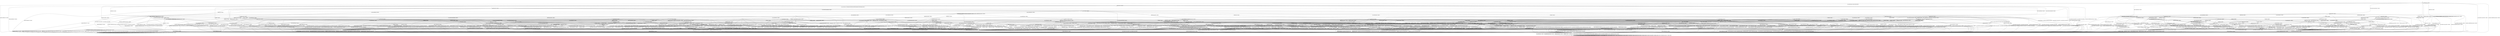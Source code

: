 digraph h16 {
s0 [label="s0"];
s1 [label="s1"];
s2 [label="s2"];
s6 [label="s6"];
s12 [label="s12"];
s21 [label="s21"];
s54 [label="s54"];
s86 [label="s86"];
s3 [label="s3"];
s4 [label="s4"];
s7 [label="s7"];
s8 [label="s8"];
s9 [label="s9"];
s22 [label="s22"];
s43 [label="s43"];
s48 [label="s48"];
s87 [label="s87"];
s89 [label="s89"];
s91 [label="s91"];
s93 [label="s93"];
s5 [label="s5"];
s10 [label="s10"];
s13 [label="s13"];
s25 [label="s25"];
s26 [label="s26"];
s36 [label="s36"];
s40 [label="s40"];
s44 [label="s44"];
s51 [label="s51"];
s59 [label="s59"];
s62 [label="s62"];
s68 [label="s68"];
s88 [label="s88"];
s92 [label="s92"];
s95 [label="s95"];
s97 [label="s97"];
s11 [label="s11"];
s14 [label="s14"];
s15 [label="s15"];
s23 [label="s23"];
s37 [label="s37"];
s45 [label="s45"];
s49 [label="s49"];
s52 [label="s52"];
s55 [label="s55"];
s60 [label="s60"];
s64 [label="s64"];
s67 [label="s67"];
s70 [label="s70"];
s75 [label="s75"];
s81 [label="s81"];
s90 [label="s90"];
s94 [label="s94"];
s96 [label="s96"];
s16 [label="s16"];
s17 [label="s17"];
s18 [label="s18"];
s19 [label="s19"];
s20 [label="s20"];
s24 [label="s24"];
s27 [label="s27"];
s28 [label="s28"];
s32 [label="s32"];
s46 [label="s46"];
s47 [label="s47"];
s53 [label="s53"];
s63 [label="s63"];
s66 [label="s66"];
s71 [label="s71"];
s74 [label="s74"];
s76 [label="s76"];
s77 [label="s77"];
s78 [label="s78"];
s79 [label="s79"];
s85 [label="s85"];
s98 [label="s98"];
s29 [label="s29"];
s30 [label="s30"];
s33 [label="s33"];
s34 [label="s34"];
s38 [label="s38"];
s39 [label="s39"];
s41 [label="s41"];
s50 [label="s50"];
s56 [label="s56"];
s61 [label="s61"];
s72 [label="s72"];
s82 [label="s82"];
s83 [label="s83"];
s31 [label="s31"];
s35 [label="s35"];
s57 [label="s57"];
s58 [label="s58"];
s65 [label="s65"];
s69 [label="s69"];
s80 [label="s80"];
s42 [label="s42"];
s73 [label="s73"];
s84 [label="s84"];
s0 -> s1 [label="RSA_CLIENT_HELLO / HELLO_VERIFY_REQUEST"];
s0 -> s2 [label="RSA_CLIENT_KEY_EXCHANGE / TIMEOUT"];
s0 -> s12 [label="CHANGE_CIPHER_SPEC / TIMEOUT"];
s0 -> s21 [label="FINISHED / TIMEOUT"];
s0 -> s0 [label="APPLICATION / TIMEOUT"];
s0 -> s86 [label="CERTIFICATE / TIMEOUT"];
s0 -> s54 [label="EMPTY_CERTIFICATE / TIMEOUT"];
s0 -> s21 [label="CERTIFICATE_VERIFY / TIMEOUT"];
s0 -> s6 [label="Alert(WARNING,CLOSE_NOTIFY) / TIMEOUT"];
s0 -> s6 [label="Alert(FATAL,UNEXPECTED_MESSAGE) / TIMEOUT"];
s1 -> s3 [label="RSA_CLIENT_HELLO / SERVER_HELLO,CERTIFICATE,CERTIFICATE_REQUEST,SERVER_HELLO_DONE"];
s1 -> s4 [label="RSA_CLIENT_KEY_EXCHANGE / TIMEOUT"];
s1 -> s12 [label="CHANGE_CIPHER_SPEC / TIMEOUT"];
s1 -> s9 [label="FINISHED / TIMEOUT"];
s1 -> s1 [label="APPLICATION / TIMEOUT"];
s1 -> s43 [label="CERTIFICATE / TIMEOUT"];
s1 -> s22 [label="EMPTY_CERTIFICATE / TIMEOUT"];
s1 -> s9 [label="CERTIFICATE_VERIFY / TIMEOUT"];
s1 -> s6 [label="Alert(WARNING,CLOSE_NOTIFY) / Alert(WARNING,CLOSE_NOTIFY)"];
s1 -> s6 [label="Alert(FATAL,UNEXPECTED_MESSAGE) / TIMEOUT"];
s2 -> s91 [label="RSA_CLIENT_HELLO / TIMEOUT"];
s2 -> s21 [label="RSA_CLIENT_KEY_EXCHANGE / TIMEOUT"];
s2 -> s7 [label="CHANGE_CIPHER_SPEC / TIMEOUT"];
s2 -> s48 [label="FINISHED / TIMEOUT"];
s2 -> s2 [label="APPLICATION / TIMEOUT"];
s2 -> s54 [label="CERTIFICATE / TIMEOUT"];
s2 -> s54 [label="EMPTY_CERTIFICATE / TIMEOUT"];
s2 -> s87 [label="CERTIFICATE_VERIFY / TIMEOUT"];
s2 -> s6 [label="Alert(WARNING,CLOSE_NOTIFY) / TIMEOUT"];
s2 -> s6 [label="Alert(FATAL,UNEXPECTED_MESSAGE) / TIMEOUT"];
s6 -> s8 [label="RSA_CLIENT_HELLO / TIMEOUT"];
s6 -> s8 [label="RSA_CLIENT_KEY_EXCHANGE / TIMEOUT"];
s6 -> s8 [label="CHANGE_CIPHER_SPEC / TIMEOUT"];
s6 -> s8 [label="FINISHED / TIMEOUT"];
s6 -> s8 [label="APPLICATION / TIMEOUT"];
s6 -> s8 [label="CERTIFICATE / TIMEOUT"];
s6 -> s8 [label="EMPTY_CERTIFICATE / TIMEOUT"];
s6 -> s8 [label="CERTIFICATE_VERIFY / TIMEOUT"];
s6 -> s8 [label="Alert(WARNING,CLOSE_NOTIFY) / TIMEOUT"];
s6 -> s8 [label="Alert(FATAL,UNEXPECTED_MESSAGE) / TIMEOUT"];
s12 -> s12 [label="RSA_CLIENT_HELLO / TIMEOUT"];
s12 -> s12 [label="RSA_CLIENT_KEY_EXCHANGE / TIMEOUT"];
s12 -> s12 [label="CHANGE_CIPHER_SPEC / TIMEOUT"];
s12 -> s12 [label="FINISHED / TIMEOUT"];
s12 -> s12 [label="APPLICATION / TIMEOUT"];
s12 -> s12 [label="CERTIFICATE / TIMEOUT"];
s12 -> s12 [label="EMPTY_CERTIFICATE / TIMEOUT"];
s12 -> s12 [label="CERTIFICATE_VERIFY / TIMEOUT"];
s12 -> s12 [label="Alert(WARNING,CLOSE_NOTIFY) / TIMEOUT"];
s12 -> s12 [label="Alert(FATAL,UNEXPECTED_MESSAGE) / TIMEOUT"];
s21 -> s21 [label="RSA_CLIENT_HELLO / TIMEOUT"];
s21 -> s21 [label="RSA_CLIENT_KEY_EXCHANGE / TIMEOUT"];
s21 -> s12 [label="CHANGE_CIPHER_SPEC / TIMEOUT"];
s21 -> s21 [label="FINISHED / TIMEOUT"];
s21 -> s21 [label="APPLICATION / TIMEOUT"];
s21 -> s21 [label="CERTIFICATE / TIMEOUT"];
s21 -> s21 [label="EMPTY_CERTIFICATE / TIMEOUT"];
s21 -> s21 [label="CERTIFICATE_VERIFY / TIMEOUT"];
s21 -> s6 [label="Alert(WARNING,CLOSE_NOTIFY) / TIMEOUT"];
s21 -> s6 [label="Alert(FATAL,UNEXPECTED_MESSAGE) / TIMEOUT"];
s54 -> s93 [label="RSA_CLIENT_HELLO / TIMEOUT"];
s54 -> s54 [label="RSA_CLIENT_KEY_EXCHANGE / TIMEOUT"];
s54 -> s7 [label="CHANGE_CIPHER_SPEC / TIMEOUT"];
s54 -> s59 [label="FINISHED / TIMEOUT"];
s54 -> s54 [label="APPLICATION / TIMEOUT"];
s54 -> s21 [label="CERTIFICATE / TIMEOUT"];
s54 -> s21 [label="EMPTY_CERTIFICATE / TIMEOUT"];
s54 -> s89 [label="CERTIFICATE_VERIFY / TIMEOUT"];
s54 -> s6 [label="Alert(WARNING,CLOSE_NOTIFY) / TIMEOUT"];
s54 -> s6 [label="Alert(FATAL,UNEXPECTED_MESSAGE) / TIMEOUT"];
s86 -> s86 [label="RSA_CLIENT_HELLO / TIMEOUT"];
s86 -> s86 [label="RSA_CLIENT_KEY_EXCHANGE / TIMEOUT"];
s86 -> s12 [label="CHANGE_CIPHER_SPEC / TIMEOUT"];
s86 -> s86 [label="FINISHED / TIMEOUT"];
s86 -> s86 [label="APPLICATION / TIMEOUT"];
s86 -> s21 [label="CERTIFICATE / TIMEOUT"];
s86 -> s21 [label="EMPTY_CERTIFICATE / TIMEOUT"];
s86 -> s89 [label="CERTIFICATE_VERIFY / TIMEOUT"];
s86 -> s6 [label="Alert(WARNING,CLOSE_NOTIFY) / TIMEOUT"];
s86 -> s6 [label="Alert(FATAL,UNEXPECTED_MESSAGE) / TIMEOUT"];
s3 -> s6 [label="RSA_CLIENT_HELLO / Alert(FATAL,UNEXPECTED_MESSAGE)"];
s3 -> s13 [label="RSA_CLIENT_KEY_EXCHANGE / TIMEOUT"];
s3 -> s12 [label="CHANGE_CIPHER_SPEC / TIMEOUT"];
s3 -> s9 [label="FINISHED / TIMEOUT"];
s3 -> s3 [label="APPLICATION / TIMEOUT"];
s3 -> s43 [label="CERTIFICATE / TIMEOUT"];
s3 -> s10 [label="EMPTY_CERTIFICATE / TIMEOUT"];
s3 -> s9 [label="CERTIFICATE_VERIFY / TIMEOUT"];
s3 -> s6 [label="Alert(WARNING,CLOSE_NOTIFY) / Alert(WARNING,CLOSE_NOTIFY)"];
s3 -> s6 [label="Alert(FATAL,UNEXPECTED_MESSAGE) / TIMEOUT"];
s4 -> s25 [label="RSA_CLIENT_HELLO / TIMEOUT"];
s4 -> s9 [label="RSA_CLIENT_KEY_EXCHANGE / TIMEOUT"];
s4 -> s5 [label="CHANGE_CIPHER_SPEC / TIMEOUT"];
s4 -> s26 [label="FINISHED / TIMEOUT"];
s4 -> s4 [label="APPLICATION / TIMEOUT"];
s4 -> s44 [label="CERTIFICATE / TIMEOUT"];
s4 -> s44 [label="EMPTY_CERTIFICATE / TIMEOUT"];
s4 -> s36 [label="CERTIFICATE_VERIFY / TIMEOUT"];
s4 -> s6 [label="Alert(WARNING,CLOSE_NOTIFY) / Alert(WARNING,CLOSE_NOTIFY)"];
s4 -> s6 [label="Alert(FATAL,UNEXPECTED_MESSAGE) / TIMEOUT"];
s7 -> s6 [label="RSA_CLIENT_HELLO / TIMEOUT"];
s7 -> s6 [label="RSA_CLIENT_KEY_EXCHANGE / TIMEOUT"];
s7 -> s12 [label="CHANGE_CIPHER_SPEC / TIMEOUT"];
s7 -> s6 [label="FINISHED / TIMEOUT"];
s7 -> s7 [label="APPLICATION / TIMEOUT"];
s7 -> s6 [label="CERTIFICATE / TIMEOUT"];
s7 -> s6 [label="EMPTY_CERTIFICATE / TIMEOUT"];
s7 -> s6 [label="CERTIFICATE_VERIFY / TIMEOUT"];
s7 -> s7 [label="Alert(WARNING,CLOSE_NOTIFY) / TIMEOUT"];
s7 -> s7 [label="Alert(FATAL,UNEXPECTED_MESSAGE) / TIMEOUT"];
s8 -> s8 [label="RSA_CLIENT_HELLO / SOCKET_CLOSED"];
s8 -> s8 [label="RSA_CLIENT_KEY_EXCHANGE / SOCKET_CLOSED"];
s8 -> s8 [label="CHANGE_CIPHER_SPEC / SOCKET_CLOSED"];
s8 -> s8 [label="FINISHED / SOCKET_CLOSED"];
s8 -> s8 [label="APPLICATION / SOCKET_CLOSED"];
s8 -> s8 [label="CERTIFICATE / SOCKET_CLOSED"];
s8 -> s8 [label="EMPTY_CERTIFICATE / SOCKET_CLOSED"];
s8 -> s8 [label="CERTIFICATE_VERIFY / SOCKET_CLOSED"];
s8 -> s8 [label="Alert(WARNING,CLOSE_NOTIFY) / SOCKET_CLOSED"];
s8 -> s8 [label="Alert(FATAL,UNEXPECTED_MESSAGE) / SOCKET_CLOSED"];
s9 -> s9 [label="RSA_CLIENT_HELLO / TIMEOUT"];
s9 -> s9 [label="RSA_CLIENT_KEY_EXCHANGE / TIMEOUT"];
s9 -> s12 [label="CHANGE_CIPHER_SPEC / TIMEOUT"];
s9 -> s9 [label="FINISHED / TIMEOUT"];
s9 -> s9 [label="APPLICATION / TIMEOUT"];
s9 -> s9 [label="CERTIFICATE / TIMEOUT"];
s9 -> s9 [label="EMPTY_CERTIFICATE / TIMEOUT"];
s9 -> s9 [label="CERTIFICATE_VERIFY / TIMEOUT"];
s9 -> s6 [label="Alert(WARNING,CLOSE_NOTIFY) / Alert(WARNING,CLOSE_NOTIFY)"];
s9 -> s6 [label="Alert(FATAL,UNEXPECTED_MESSAGE) / TIMEOUT"];
s22 -> s40 [label="RSA_CLIENT_HELLO / TIMEOUT"];
s22 -> s44 [label="RSA_CLIENT_KEY_EXCHANGE / TIMEOUT"];
s22 -> s5 [label="CHANGE_CIPHER_SPEC / TIMEOUT"];
s22 -> s51 [label="FINISHED / TIMEOUT"];
s22 -> s22 [label="APPLICATION / TIMEOUT"];
s22 -> s9 [label="CERTIFICATE / TIMEOUT"];
s22 -> s9 [label="EMPTY_CERTIFICATE / TIMEOUT"];
s22 -> s62 [label="CERTIFICATE_VERIFY / TIMEOUT"];
s22 -> s6 [label="Alert(WARNING,CLOSE_NOTIFY) / Alert(WARNING,CLOSE_NOTIFY)"];
s22 -> s6 [label="Alert(FATAL,UNEXPECTED_MESSAGE) / TIMEOUT"];
s43 -> s43 [label="RSA_CLIENT_HELLO / TIMEOUT"];
s43 -> s68 [label="RSA_CLIENT_KEY_EXCHANGE / TIMEOUT"];
s43 -> s12 [label="CHANGE_CIPHER_SPEC / TIMEOUT"];
s43 -> s68 [label="FINISHED / TIMEOUT"];
s43 -> s43 [label="APPLICATION / TIMEOUT"];
s43 -> s9 [label="CERTIFICATE / TIMEOUT"];
s43 -> s9 [label="EMPTY_CERTIFICATE / TIMEOUT"];
s43 -> s62 [label="CERTIFICATE_VERIFY / TIMEOUT"];
s43 -> s6 [label="Alert(WARNING,CLOSE_NOTIFY) / Alert(WARNING,CLOSE_NOTIFY)"];
s43 -> s6 [label="Alert(FATAL,UNEXPECTED_MESSAGE) / TIMEOUT"];
s48 -> s92 [label="RSA_CLIENT_HELLO / TIMEOUT"];
s48 -> s21 [label="RSA_CLIENT_KEY_EXCHANGE / TIMEOUT"];
s48 -> s7 [label="CHANGE_CIPHER_SPEC / TIMEOUT"];
s48 -> s21 [label="FINISHED / TIMEOUT"];
s48 -> s48 [label="APPLICATION / TIMEOUT"];
s48 -> s59 [label="CERTIFICATE / TIMEOUT"];
s48 -> s59 [label="EMPTY_CERTIFICATE / TIMEOUT"];
s48 -> s88 [label="CERTIFICATE_VERIFY / TIMEOUT"];
s48 -> s6 [label="Alert(WARNING,CLOSE_NOTIFY) / TIMEOUT"];
s48 -> s6 [label="Alert(FATAL,UNEXPECTED_MESSAGE) / TIMEOUT"];
s87 -> s95 [label="RSA_CLIENT_HELLO / TIMEOUT"];
s87 -> s21 [label="RSA_CLIENT_KEY_EXCHANGE / TIMEOUT"];
s87 -> s7 [label="CHANGE_CIPHER_SPEC / TIMEOUT"];
s87 -> s88 [label="FINISHED / TIMEOUT"];
s87 -> s87 [label="APPLICATION / TIMEOUT"];
s87 -> s89 [label="CERTIFICATE / TIMEOUT"];
s87 -> s89 [label="EMPTY_CERTIFICATE / TIMEOUT"];
s87 -> s21 [label="CERTIFICATE_VERIFY / TIMEOUT"];
s87 -> s6 [label="Alert(WARNING,CLOSE_NOTIFY) / TIMEOUT"];
s87 -> s6 [label="Alert(FATAL,UNEXPECTED_MESSAGE) / TIMEOUT"];
s89 -> s97 [label="RSA_CLIENT_HELLO / TIMEOUT"];
s89 -> s89 [label="RSA_CLIENT_KEY_EXCHANGE / TIMEOUT"];
s89 -> s7 [label="CHANGE_CIPHER_SPEC / TIMEOUT"];
s89 -> s90 [label="FINISHED / TIMEOUT"];
s89 -> s89 [label="APPLICATION / TIMEOUT"];
s89 -> s21 [label="CERTIFICATE / TIMEOUT"];
s89 -> s21 [label="EMPTY_CERTIFICATE / TIMEOUT"];
s89 -> s21 [label="CERTIFICATE_VERIFY / TIMEOUT"];
s89 -> s6 [label="Alert(WARNING,CLOSE_NOTIFY) / TIMEOUT"];
s89 -> s6 [label="Alert(FATAL,UNEXPECTED_MESSAGE) / TIMEOUT"];
s91 -> s21 [label="RSA_CLIENT_HELLO / TIMEOUT"];
s91 -> s21 [label="RSA_CLIENT_KEY_EXCHANGE / TIMEOUT"];
s91 -> s7 [label="CHANGE_CIPHER_SPEC / TIMEOUT"];
s91 -> s92 [label="FINISHED / TIMEOUT"];
s91 -> s91 [label="APPLICATION / TIMEOUT"];
s91 -> s93 [label="CERTIFICATE / TIMEOUT"];
s91 -> s93 [label="EMPTY_CERTIFICATE / TIMEOUT"];
s91 -> s95 [label="CERTIFICATE_VERIFY / TIMEOUT"];
s91 -> s6 [label="Alert(WARNING,CLOSE_NOTIFY) / TIMEOUT"];
s91 -> s6 [label="Alert(FATAL,UNEXPECTED_MESSAGE) / TIMEOUT"];
s93 -> s21 [label="RSA_CLIENT_HELLO / TIMEOUT"];
s93 -> s93 [label="RSA_CLIENT_KEY_EXCHANGE / TIMEOUT"];
s93 -> s7 [label="CHANGE_CIPHER_SPEC / TIMEOUT"];
s93 -> s94 [label="FINISHED / TIMEOUT"];
s93 -> s93 [label="APPLICATION / TIMEOUT"];
s93 -> s21 [label="CERTIFICATE / TIMEOUT"];
s93 -> s21 [label="EMPTY_CERTIFICATE / TIMEOUT"];
s93 -> s97 [label="CERTIFICATE_VERIFY / TIMEOUT"];
s93 -> s6 [label="Alert(WARNING,CLOSE_NOTIFY) / TIMEOUT"];
s93 -> s6 [label="Alert(FATAL,UNEXPECTED_MESSAGE) / TIMEOUT"];
s5 -> s6 [label="RSA_CLIENT_HELLO / Alert(FATAL,UNEXPECTED_MESSAGE)"];
s5 -> s6 [label="RSA_CLIENT_KEY_EXCHANGE / Alert(FATAL,UNEXPECTED_MESSAGE)"];
s5 -> s12 [label="CHANGE_CIPHER_SPEC / TIMEOUT"];
s5 -> s6 [label="FINISHED / Alert(FATAL,UNEXPECTED_MESSAGE)"];
s5 -> s5 [label="APPLICATION / TIMEOUT"];
s5 -> s6 [label="CERTIFICATE / Alert(FATAL,UNEXPECTED_MESSAGE)"];
s5 -> s6 [label="EMPTY_CERTIFICATE / Alert(FATAL,UNEXPECTED_MESSAGE)"];
s5 -> s6 [label="CERTIFICATE_VERIFY / Alert(FATAL,UNEXPECTED_MESSAGE)"];
s5 -> s5 [label="Alert(WARNING,CLOSE_NOTIFY) / TIMEOUT"];
s5 -> s5 [label="Alert(FATAL,UNEXPECTED_MESSAGE) / TIMEOUT"];
s10 -> s37 [label="RSA_CLIENT_HELLO / TIMEOUT"];
s10 -> s45 [label="RSA_CLIENT_KEY_EXCHANGE / TIMEOUT"];
s10 -> s11 [label="CHANGE_CIPHER_SPEC / TIMEOUT"];
s10 -> s49 [label="FINISHED / TIMEOUT"];
s10 -> s10 [label="APPLICATION / TIMEOUT"];
s10 -> s9 [label="CERTIFICATE / TIMEOUT"];
s10 -> s9 [label="EMPTY_CERTIFICATE / TIMEOUT"];
s10 -> s60 [label="CERTIFICATE_VERIFY / TIMEOUT"];
s10 -> s6 [label="Alert(WARNING,CLOSE_NOTIFY) / Alert(WARNING,CLOSE_NOTIFY)"];
s10 -> s6 [label="Alert(FATAL,UNEXPECTED_MESSAGE) / TIMEOUT"];
s13 -> s25 [label="RSA_CLIENT_HELLO / TIMEOUT"];
s13 -> s9 [label="RSA_CLIENT_KEY_EXCHANGE / TIMEOUT"];
s13 -> s14 [label="CHANGE_CIPHER_SPEC / TIMEOUT"];
s13 -> s26 [label="FINISHED / TIMEOUT"];
s13 -> s13 [label="APPLICATION / TIMEOUT"];
s13 -> s23 [label="CERTIFICATE / TIMEOUT"];
s13 -> s45 [label="EMPTY_CERTIFICATE / TIMEOUT"];
s13 -> s15 [label="CERTIFICATE_VERIFY / TIMEOUT"];
s13 -> s6 [label="Alert(WARNING,CLOSE_NOTIFY) / Alert(WARNING,CLOSE_NOTIFY)"];
s13 -> s6 [label="Alert(FATAL,UNEXPECTED_MESSAGE) / TIMEOUT"];
s25 -> s9 [label="RSA_CLIENT_HELLO / TIMEOUT"];
s25 -> s9 [label="RSA_CLIENT_KEY_EXCHANGE / TIMEOUT"];
s25 -> s5 [label="CHANGE_CIPHER_SPEC / TIMEOUT"];
s25 -> s52 [label="FINISHED / TIMEOUT"];
s25 -> s25 [label="APPLICATION / TIMEOUT"];
s25 -> s46 [label="CERTIFICATE / TIMEOUT"];
s25 -> s46 [label="EMPTY_CERTIFICATE / TIMEOUT"];
s25 -> s64 [label="CERTIFICATE_VERIFY / TIMEOUT"];
s25 -> s6 [label="Alert(WARNING,CLOSE_NOTIFY) / Alert(WARNING,CLOSE_NOTIFY)"];
s25 -> s6 [label="Alert(FATAL,UNEXPECTED_MESSAGE) / TIMEOUT"];
s26 -> s52 [label="RSA_CLIENT_HELLO / TIMEOUT"];
s26 -> s9 [label="RSA_CLIENT_KEY_EXCHANGE / TIMEOUT"];
s26 -> s5 [label="CHANGE_CIPHER_SPEC / TIMEOUT"];
s26 -> s9 [label="FINISHED / TIMEOUT"];
s26 -> s26 [label="APPLICATION / TIMEOUT"];
s26 -> s74 [label="CERTIFICATE / TIMEOUT"];
s26 -> s74 [label="EMPTY_CERTIFICATE / TIMEOUT"];
s26 -> s55 [label="CERTIFICATE_VERIFY / TIMEOUT"];
s26 -> s6 [label="Alert(WARNING,CLOSE_NOTIFY) / Alert(WARNING,CLOSE_NOTIFY)"];
s26 -> s6 [label="Alert(FATAL,UNEXPECTED_MESSAGE) / TIMEOUT"];
s36 -> s64 [label="RSA_CLIENT_HELLO / TIMEOUT"];
s36 -> s9 [label="RSA_CLIENT_KEY_EXCHANGE / TIMEOUT"];
s36 -> s5 [label="CHANGE_CIPHER_SPEC / TIMEOUT"];
s36 -> s55 [label="FINISHED / TIMEOUT"];
s36 -> s36 [label="APPLICATION / TIMEOUT"];
s36 -> s75 [label="CERTIFICATE / TIMEOUT"];
s36 -> s75 [label="EMPTY_CERTIFICATE / TIMEOUT"];
s36 -> s9 [label="CERTIFICATE_VERIFY / TIMEOUT"];
s36 -> s6 [label="Alert(WARNING,CLOSE_NOTIFY) / Alert(WARNING,CLOSE_NOTIFY)"];
s36 -> s6 [label="Alert(FATAL,UNEXPECTED_MESSAGE) / TIMEOUT"];
s40 -> s9 [label="RSA_CLIENT_HELLO / TIMEOUT"];
s40 -> s46 [label="RSA_CLIENT_KEY_EXCHANGE / TIMEOUT"];
s40 -> s5 [label="CHANGE_CIPHER_SPEC / TIMEOUT"];
s40 -> s81 [label="FINISHED / TIMEOUT"];
s40 -> s40 [label="APPLICATION / TIMEOUT"];
s40 -> s9 [label="CERTIFICATE / TIMEOUT"];
s40 -> s9 [label="EMPTY_CERTIFICATE / TIMEOUT"];
s40 -> s67 [label="CERTIFICATE_VERIFY / TIMEOUT"];
s40 -> s6 [label="Alert(WARNING,CLOSE_NOTIFY) / Alert(WARNING,CLOSE_NOTIFY)"];
s40 -> s6 [label="Alert(FATAL,UNEXPECTED_MESSAGE) / TIMEOUT"];
s44 -> s46 [label="RSA_CLIENT_HELLO / TIMEOUT"];
s44 -> s9 [label="RSA_CLIENT_KEY_EXCHANGE / TIMEOUT"];
s44 -> s5 [label="CHANGE_CIPHER_SPEC / TIMEOUT"];
s44 -> s74 [label="FINISHED / TIMEOUT"];
s44 -> s44 [label="APPLICATION / TIMEOUT"];
s44 -> s9 [label="CERTIFICATE / TIMEOUT"];
s44 -> s9 [label="EMPTY_CERTIFICATE / TIMEOUT"];
s44 -> s75 [label="CERTIFICATE_VERIFY / TIMEOUT"];
s44 -> s6 [label="Alert(WARNING,CLOSE_NOTIFY) / Alert(WARNING,CLOSE_NOTIFY)"];
s44 -> s6 [label="Alert(FATAL,UNEXPECTED_MESSAGE) / TIMEOUT"];
s51 -> s81 [label="RSA_CLIENT_HELLO / TIMEOUT"];
s51 -> s74 [label="RSA_CLIENT_KEY_EXCHANGE / TIMEOUT"];
s51 -> s5 [label="CHANGE_CIPHER_SPEC / TIMEOUT"];
s51 -> s9 [label="FINISHED / TIMEOUT"];
s51 -> s51 [label="APPLICATION / TIMEOUT"];
s51 -> s9 [label="CERTIFICATE / TIMEOUT"];
s51 -> s9 [label="EMPTY_CERTIFICATE / TIMEOUT"];
s51 -> s70 [label="CERTIFICATE_VERIFY / TIMEOUT"];
s51 -> s6 [label="Alert(WARNING,CLOSE_NOTIFY) / Alert(WARNING,CLOSE_NOTIFY)"];
s51 -> s6 [label="Alert(FATAL,UNEXPECTED_MESSAGE) / TIMEOUT"];
s59 -> s94 [label="RSA_CLIENT_HELLO / TIMEOUT"];
s59 -> s21 [label="RSA_CLIENT_KEY_EXCHANGE / TIMEOUT"];
s59 -> s7 [label="CHANGE_CIPHER_SPEC / TIMEOUT"];
s59 -> s21 [label="FINISHED / TIMEOUT"];
s59 -> s59 [label="APPLICATION / TIMEOUT"];
s59 -> s21 [label="CERTIFICATE / TIMEOUT"];
s59 -> s21 [label="EMPTY_CERTIFICATE / TIMEOUT"];
s59 -> s90 [label="CERTIFICATE_VERIFY / TIMEOUT"];
s59 -> s6 [label="Alert(WARNING,CLOSE_NOTIFY) / TIMEOUT"];
s59 -> s6 [label="Alert(FATAL,UNEXPECTED_MESSAGE) / TIMEOUT"];
s62 -> s67 [label="RSA_CLIENT_HELLO / TIMEOUT"];
s62 -> s75 [label="RSA_CLIENT_KEY_EXCHANGE / TIMEOUT"];
s62 -> s5 [label="CHANGE_CIPHER_SPEC / TIMEOUT"];
s62 -> s70 [label="FINISHED / TIMEOUT"];
s62 -> s62 [label="APPLICATION / TIMEOUT"];
s62 -> s9 [label="CERTIFICATE / TIMEOUT"];
s62 -> s9 [label="EMPTY_CERTIFICATE / TIMEOUT"];
s62 -> s9 [label="CERTIFICATE_VERIFY / TIMEOUT"];
s62 -> s6 [label="Alert(WARNING,CLOSE_NOTIFY) / Alert(WARNING,CLOSE_NOTIFY)"];
s62 -> s6 [label="Alert(FATAL,UNEXPECTED_MESSAGE) / TIMEOUT"];
s68 -> s68 [label="RSA_CLIENT_HELLO / TIMEOUT"];
s68 -> s9 [label="RSA_CLIENT_KEY_EXCHANGE / TIMEOUT"];
s68 -> s12 [label="CHANGE_CIPHER_SPEC / TIMEOUT"];
s68 -> s68 [label="FINISHED / TIMEOUT"];
s68 -> s68 [label="APPLICATION / TIMEOUT"];
s68 -> s9 [label="CERTIFICATE / TIMEOUT"];
s68 -> s9 [label="EMPTY_CERTIFICATE / TIMEOUT"];
s68 -> s75 [label="CERTIFICATE_VERIFY / TIMEOUT"];
s68 -> s6 [label="Alert(WARNING,CLOSE_NOTIFY) / Alert(WARNING,CLOSE_NOTIFY)"];
s68 -> s6 [label="Alert(FATAL,UNEXPECTED_MESSAGE) / TIMEOUT"];
s88 -> s96 [label="RSA_CLIENT_HELLO / TIMEOUT"];
s88 -> s21 [label="RSA_CLIENT_KEY_EXCHANGE / TIMEOUT"];
s88 -> s7 [label="CHANGE_CIPHER_SPEC / TIMEOUT"];
s88 -> s21 [label="FINISHED / TIMEOUT"];
s88 -> s88 [label="APPLICATION / TIMEOUT"];
s88 -> s90 [label="CERTIFICATE / TIMEOUT"];
s88 -> s90 [label="EMPTY_CERTIFICATE / TIMEOUT"];
s88 -> s21 [label="CERTIFICATE_VERIFY / TIMEOUT"];
s88 -> s6 [label="Alert(WARNING,CLOSE_NOTIFY) / TIMEOUT"];
s88 -> s6 [label="Alert(FATAL,UNEXPECTED_MESSAGE) / TIMEOUT"];
s92 -> s21 [label="RSA_CLIENT_HELLO / TIMEOUT"];
s92 -> s21 [label="RSA_CLIENT_KEY_EXCHANGE / TIMEOUT"];
s92 -> s7 [label="CHANGE_CIPHER_SPEC / TIMEOUT"];
s92 -> s21 [label="FINISHED / TIMEOUT"];
s92 -> s92 [label="APPLICATION / TIMEOUT"];
s92 -> s94 [label="CERTIFICATE / TIMEOUT"];
s92 -> s94 [label="EMPTY_CERTIFICATE / TIMEOUT"];
s92 -> s96 [label="CERTIFICATE_VERIFY / TIMEOUT"];
s92 -> s6 [label="Alert(WARNING,CLOSE_NOTIFY) / TIMEOUT"];
s92 -> s6 [label="Alert(FATAL,UNEXPECTED_MESSAGE) / TIMEOUT"];
s95 -> s21 [label="RSA_CLIENT_HELLO / TIMEOUT"];
s95 -> s21 [label="RSA_CLIENT_KEY_EXCHANGE / TIMEOUT"];
s95 -> s7 [label="CHANGE_CIPHER_SPEC / TIMEOUT"];
s95 -> s96 [label="FINISHED / TIMEOUT"];
s95 -> s95 [label="APPLICATION / TIMEOUT"];
s95 -> s97 [label="CERTIFICATE / TIMEOUT"];
s95 -> s97 [label="EMPTY_CERTIFICATE / TIMEOUT"];
s95 -> s21 [label="CERTIFICATE_VERIFY / TIMEOUT"];
s95 -> s6 [label="Alert(WARNING,CLOSE_NOTIFY) / TIMEOUT"];
s95 -> s6 [label="Alert(FATAL,UNEXPECTED_MESSAGE) / TIMEOUT"];
s97 -> s21 [label="RSA_CLIENT_HELLO / TIMEOUT"];
s97 -> s97 [label="RSA_CLIENT_KEY_EXCHANGE / TIMEOUT"];
s97 -> s7 [label="CHANGE_CIPHER_SPEC / TIMEOUT"];
s97 -> s94 [label="FINISHED / TIMEOUT"];
s97 -> s97 [label="APPLICATION / TIMEOUT"];
s97 -> s21 [label="CERTIFICATE / TIMEOUT"];
s97 -> s21 [label="EMPTY_CERTIFICATE / TIMEOUT"];
s97 -> s21 [label="CERTIFICATE_VERIFY / TIMEOUT"];
s97 -> s6 [label="Alert(WARNING,CLOSE_NOTIFY) / TIMEOUT"];
s97 -> s6 [label="Alert(FATAL,UNEXPECTED_MESSAGE) / TIMEOUT"];
s11 -> s6 [label="RSA_CLIENT_HELLO / Alert(FATAL,BAD_CERTIFICATE)"];
s11 -> s6 [label="RSA_CLIENT_KEY_EXCHANGE / Alert(FATAL,BAD_CERTIFICATE)"];
s11 -> s12 [label="CHANGE_CIPHER_SPEC / TIMEOUT"];
s11 -> s6 [label="FINISHED / Alert(FATAL,BAD_CERTIFICATE)"];
s11 -> s11 [label="APPLICATION / TIMEOUT"];
s11 -> s6 [label="CERTIFICATE / Alert(FATAL,BAD_CERTIFICATE)"];
s11 -> s6 [label="EMPTY_CERTIFICATE / Alert(FATAL,BAD_CERTIFICATE)"];
s11 -> s6 [label="CERTIFICATE_VERIFY / Alert(FATAL,BAD_CERTIFICATE)"];
s11 -> s11 [label="Alert(WARNING,CLOSE_NOTIFY) / TIMEOUT"];
s11 -> s11 [label="Alert(FATAL,UNEXPECTED_MESSAGE) / TIMEOUT"];
s14 -> s16 [label="RSA_CLIENT_HELLO / TIMEOUT"];
s14 -> s9 [label="RSA_CLIENT_KEY_EXCHANGE / TIMEOUT"];
s14 -> s12 [label="CHANGE_CIPHER_SPEC / TIMEOUT"];
s14 -> s17 [label="FINISHED / CHANGE_CIPHER_SPEC,FINISHED,CHANGE_CIPHER_SPEC,FINISHED"];
s14 -> s14 [label="APPLICATION / TIMEOUT"];
s14 -> s27 [label="CERTIFICATE / TIMEOUT"];
s14 -> s18 [label="EMPTY_CERTIFICATE / TIMEOUT"];
s14 -> s19 [label="CERTIFICATE_VERIFY / TIMEOUT"];
s14 -> s14 [label="Alert(WARNING,CLOSE_NOTIFY) / TIMEOUT"];
s14 -> s14 [label="Alert(FATAL,UNEXPECTED_MESSAGE) / TIMEOUT"];
s15 -> s15 [label="RSA_CLIENT_HELLO / TIMEOUT"];
s15 -> s9 [label="RSA_CLIENT_KEY_EXCHANGE / TIMEOUT"];
s15 -> s20 [label="CHANGE_CIPHER_SPEC / TIMEOUT"];
s15 -> s28 [label="FINISHED / TIMEOUT"];
s15 -> s15 [label="APPLICATION / TIMEOUT"];
s15 -> s32 [label="CERTIFICATE / TIMEOUT"];
s15 -> s32 [label="EMPTY_CERTIFICATE / TIMEOUT"];
s15 -> s9 [label="CERTIFICATE_VERIFY / TIMEOUT"];
s15 -> s6 [label="Alert(WARNING,CLOSE_NOTIFY) / Alert(WARNING,CLOSE_NOTIFY)"];
s15 -> s6 [label="Alert(FATAL,UNEXPECTED_MESSAGE) / TIMEOUT"];
s23 -> s46 [label="RSA_CLIENT_HELLO / TIMEOUT"];
s23 -> s9 [label="RSA_CLIENT_KEY_EXCHANGE / TIMEOUT"];
s23 -> s24 [label="CHANGE_CIPHER_SPEC / TIMEOUT"];
s23 -> s74 [label="FINISHED / TIMEOUT"];
s23 -> s23 [label="APPLICATION / TIMEOUT"];
s23 -> s9 [label="CERTIFICATE / TIMEOUT"];
s23 -> s9 [label="EMPTY_CERTIFICATE / TIMEOUT"];
s23 -> s63 [label="CERTIFICATE_VERIFY / TIMEOUT"];
s23 -> s6 [label="Alert(WARNING,CLOSE_NOTIFY) / Alert(WARNING,CLOSE_NOTIFY)"];
s23 -> s6 [label="Alert(FATAL,UNEXPECTED_MESSAGE) / TIMEOUT"];
s37 -> s9 [label="RSA_CLIENT_HELLO / TIMEOUT"];
s37 -> s47 [label="RSA_CLIENT_KEY_EXCHANGE / TIMEOUT"];
s37 -> s11 [label="CHANGE_CIPHER_SPEC / TIMEOUT"];
s37 -> s53 [label="FINISHED / TIMEOUT"];
s37 -> s37 [label="APPLICATION / TIMEOUT"];
s37 -> s9 [label="CERTIFICATE / TIMEOUT"];
s37 -> s9 [label="EMPTY_CERTIFICATE / TIMEOUT"];
s37 -> s66 [label="CERTIFICATE_VERIFY / TIMEOUT"];
s37 -> s6 [label="Alert(WARNING,CLOSE_NOTIFY) / Alert(WARNING,CLOSE_NOTIFY)"];
s37 -> s6 [label="Alert(FATAL,UNEXPECTED_MESSAGE) / TIMEOUT"];
s45 -> s47 [label="RSA_CLIENT_HELLO / TIMEOUT"];
s45 -> s9 [label="RSA_CLIENT_KEY_EXCHANGE / TIMEOUT"];
s45 -> s11 [label="CHANGE_CIPHER_SPEC / TIMEOUT"];
s45 -> s76 [label="FINISHED / TIMEOUT"];
s45 -> s45 [label="APPLICATION / TIMEOUT"];
s45 -> s9 [label="CERTIFICATE / TIMEOUT"];
s45 -> s9 [label="EMPTY_CERTIFICATE / TIMEOUT"];
s45 -> s77 [label="CERTIFICATE_VERIFY / TIMEOUT"];
s45 -> s6 [label="Alert(WARNING,CLOSE_NOTIFY) / Alert(WARNING,CLOSE_NOTIFY)"];
s45 -> s6 [label="Alert(FATAL,UNEXPECTED_MESSAGE) / TIMEOUT"];
s49 -> s53 [label="RSA_CLIENT_HELLO / TIMEOUT"];
s49 -> s76 [label="RSA_CLIENT_KEY_EXCHANGE / TIMEOUT"];
s49 -> s11 [label="CHANGE_CIPHER_SPEC / TIMEOUT"];
s49 -> s9 [label="FINISHED / TIMEOUT"];
s49 -> s49 [label="APPLICATION / TIMEOUT"];
s49 -> s9 [label="CERTIFICATE / TIMEOUT"];
s49 -> s9 [label="EMPTY_CERTIFICATE / TIMEOUT"];
s49 -> s78 [label="CERTIFICATE_VERIFY / TIMEOUT"];
s49 -> s6 [label="Alert(WARNING,CLOSE_NOTIFY) / Alert(WARNING,CLOSE_NOTIFY)"];
s49 -> s6 [label="Alert(FATAL,UNEXPECTED_MESSAGE) / TIMEOUT"];
s52 -> s9 [label="RSA_CLIENT_HELLO / TIMEOUT"];
s52 -> s9 [label="RSA_CLIENT_KEY_EXCHANGE / TIMEOUT"];
s52 -> s5 [label="CHANGE_CIPHER_SPEC / TIMEOUT"];
s52 -> s9 [label="FINISHED / TIMEOUT"];
s52 -> s52 [label="APPLICATION / TIMEOUT"];
s52 -> s57 [label="CERTIFICATE / TIMEOUT"];
s52 -> s57 [label="EMPTY_CERTIFICATE / TIMEOUT"];
s52 -> s71 [label="CERTIFICATE_VERIFY / TIMEOUT"];
s52 -> s6 [label="Alert(WARNING,CLOSE_NOTIFY) / Alert(WARNING,CLOSE_NOTIFY)"];
s52 -> s6 [label="Alert(FATAL,UNEXPECTED_MESSAGE) / TIMEOUT"];
s55 -> s71 [label="RSA_CLIENT_HELLO / TIMEOUT"];
s55 -> s9 [label="RSA_CLIENT_KEY_EXCHANGE / TIMEOUT"];
s55 -> s5 [label="CHANGE_CIPHER_SPEC / TIMEOUT"];
s55 -> s9 [label="FINISHED / TIMEOUT"];
s55 -> s55 [label="APPLICATION / TIMEOUT"];
s55 -> s79 [label="CERTIFICATE / TIMEOUT"];
s55 -> s79 [label="EMPTY_CERTIFICATE / TIMEOUT"];
s55 -> s9 [label="CERTIFICATE_VERIFY / TIMEOUT"];
s55 -> s6 [label="Alert(WARNING,CLOSE_NOTIFY) / Alert(WARNING,CLOSE_NOTIFY)"];
s55 -> s6 [label="Alert(FATAL,UNEXPECTED_MESSAGE) / TIMEOUT"];
s60 -> s66 [label="RSA_CLIENT_HELLO / TIMEOUT"];
s60 -> s77 [label="RSA_CLIENT_KEY_EXCHANGE / TIMEOUT"];
s60 -> s11 [label="CHANGE_CIPHER_SPEC / TIMEOUT"];
s60 -> s78 [label="FINISHED / TIMEOUT"];
s60 -> s60 [label="APPLICATION / TIMEOUT"];
s60 -> s9 [label="CERTIFICATE / TIMEOUT"];
s60 -> s9 [label="EMPTY_CERTIFICATE / TIMEOUT"];
s60 -> s9 [label="CERTIFICATE_VERIFY / TIMEOUT"];
s60 -> s6 [label="Alert(WARNING,CLOSE_NOTIFY) / Alert(WARNING,CLOSE_NOTIFY)"];
s60 -> s6 [label="Alert(FATAL,UNEXPECTED_MESSAGE) / TIMEOUT"];
s64 -> s9 [label="RSA_CLIENT_HELLO / TIMEOUT"];
s64 -> s9 [label="RSA_CLIENT_KEY_EXCHANGE / TIMEOUT"];
s64 -> s5 [label="CHANGE_CIPHER_SPEC / TIMEOUT"];
s64 -> s71 [label="FINISHED / TIMEOUT"];
s64 -> s64 [label="APPLICATION / TIMEOUT"];
s64 -> s82 [label="CERTIFICATE / TIMEOUT"];
s64 -> s82 [label="EMPTY_CERTIFICATE / TIMEOUT"];
s64 -> s9 [label="CERTIFICATE_VERIFY / TIMEOUT"];
s64 -> s6 [label="Alert(WARNING,CLOSE_NOTIFY) / Alert(WARNING,CLOSE_NOTIFY)"];
s64 -> s6 [label="Alert(FATAL,UNEXPECTED_MESSAGE) / TIMEOUT"];
s67 -> s9 [label="RSA_CLIENT_HELLO / TIMEOUT"];
s67 -> s82 [label="RSA_CLIENT_KEY_EXCHANGE / TIMEOUT"];
s67 -> s5 [label="CHANGE_CIPHER_SPEC / TIMEOUT"];
s67 -> s85 [label="FINISHED / TIMEOUT"];
s67 -> s67 [label="APPLICATION / TIMEOUT"];
s67 -> s9 [label="CERTIFICATE / TIMEOUT"];
s67 -> s9 [label="EMPTY_CERTIFICATE / TIMEOUT"];
s67 -> s9 [label="CERTIFICATE_VERIFY / TIMEOUT"];
s67 -> s6 [label="Alert(WARNING,CLOSE_NOTIFY) / Alert(WARNING,CLOSE_NOTIFY)"];
s67 -> s6 [label="Alert(FATAL,UNEXPECTED_MESSAGE) / TIMEOUT"];
s70 -> s85 [label="RSA_CLIENT_HELLO / TIMEOUT"];
s70 -> s79 [label="RSA_CLIENT_KEY_EXCHANGE / TIMEOUT"];
s70 -> s5 [label="CHANGE_CIPHER_SPEC / TIMEOUT"];
s70 -> s9 [label="FINISHED / TIMEOUT"];
s70 -> s70 [label="APPLICATION / TIMEOUT"];
s70 -> s9 [label="CERTIFICATE / TIMEOUT"];
s70 -> s9 [label="EMPTY_CERTIFICATE / TIMEOUT"];
s70 -> s9 [label="CERTIFICATE_VERIFY / TIMEOUT"];
s70 -> s6 [label="Alert(WARNING,CLOSE_NOTIFY) / Alert(WARNING,CLOSE_NOTIFY)"];
s70 -> s6 [label="Alert(FATAL,UNEXPECTED_MESSAGE) / TIMEOUT"];
s75 -> s82 [label="RSA_CLIENT_HELLO / TIMEOUT"];
s75 -> s9 [label="RSA_CLIENT_KEY_EXCHANGE / TIMEOUT"];
s75 -> s5 [label="CHANGE_CIPHER_SPEC / TIMEOUT"];
s75 -> s79 [label="FINISHED / TIMEOUT"];
s75 -> s75 [label="APPLICATION / TIMEOUT"];
s75 -> s9 [label="CERTIFICATE / TIMEOUT"];
s75 -> s9 [label="EMPTY_CERTIFICATE / TIMEOUT"];
s75 -> s9 [label="CERTIFICATE_VERIFY / TIMEOUT"];
s75 -> s6 [label="Alert(WARNING,CLOSE_NOTIFY) / Alert(WARNING,CLOSE_NOTIFY)"];
s75 -> s6 [label="Alert(FATAL,UNEXPECTED_MESSAGE) / TIMEOUT"];
s81 -> s9 [label="RSA_CLIENT_HELLO / TIMEOUT"];
s81 -> s57 [label="RSA_CLIENT_KEY_EXCHANGE / TIMEOUT"];
s81 -> s5 [label="CHANGE_CIPHER_SPEC / TIMEOUT"];
s81 -> s9 [label="FINISHED / TIMEOUT"];
s81 -> s81 [label="APPLICATION / TIMEOUT"];
s81 -> s9 [label="CERTIFICATE / TIMEOUT"];
s81 -> s9 [label="EMPTY_CERTIFICATE / TIMEOUT"];
s81 -> s85 [label="CERTIFICATE_VERIFY / TIMEOUT"];
s81 -> s6 [label="Alert(WARNING,CLOSE_NOTIFY) / Alert(WARNING,CLOSE_NOTIFY)"];
s81 -> s6 [label="Alert(FATAL,UNEXPECTED_MESSAGE) / TIMEOUT"];
s90 -> s98 [label="RSA_CLIENT_HELLO / TIMEOUT"];
s90 -> s21 [label="RSA_CLIENT_KEY_EXCHANGE / TIMEOUT"];
s90 -> s7 [label="CHANGE_CIPHER_SPEC / TIMEOUT"];
s90 -> s21 [label="FINISHED / TIMEOUT"];
s90 -> s90 [label="APPLICATION / TIMEOUT"];
s90 -> s21 [label="CERTIFICATE / TIMEOUT"];
s90 -> s21 [label="EMPTY_CERTIFICATE / TIMEOUT"];
s90 -> s21 [label="CERTIFICATE_VERIFY / TIMEOUT"];
s90 -> s6 [label="Alert(WARNING,CLOSE_NOTIFY) / TIMEOUT"];
s90 -> s6 [label="Alert(FATAL,UNEXPECTED_MESSAGE) / TIMEOUT"];
s94 -> s21 [label="RSA_CLIENT_HELLO / TIMEOUT"];
s94 -> s21 [label="RSA_CLIENT_KEY_EXCHANGE / TIMEOUT"];
s94 -> s7 [label="CHANGE_CIPHER_SPEC / TIMEOUT"];
s94 -> s21 [label="FINISHED / TIMEOUT"];
s94 -> s94 [label="APPLICATION / TIMEOUT"];
s94 -> s21 [label="CERTIFICATE / TIMEOUT"];
s94 -> s21 [label="EMPTY_CERTIFICATE / TIMEOUT"];
s94 -> s98 [label="CERTIFICATE_VERIFY / TIMEOUT"];
s94 -> s6 [label="Alert(WARNING,CLOSE_NOTIFY) / TIMEOUT"];
s94 -> s6 [label="Alert(FATAL,UNEXPECTED_MESSAGE) / TIMEOUT"];
s96 -> s21 [label="RSA_CLIENT_HELLO / TIMEOUT"];
s96 -> s21 [label="RSA_CLIENT_KEY_EXCHANGE / TIMEOUT"];
s96 -> s7 [label="CHANGE_CIPHER_SPEC / TIMEOUT"];
s96 -> s21 [label="FINISHED / TIMEOUT"];
s96 -> s96 [label="APPLICATION / TIMEOUT"];
s96 -> s98 [label="CERTIFICATE / TIMEOUT"];
s96 -> s98 [label="EMPTY_CERTIFICATE / TIMEOUT"];
s96 -> s21 [label="CERTIFICATE_VERIFY / TIMEOUT"];
s96 -> s6 [label="Alert(WARNING,CLOSE_NOTIFY) / TIMEOUT"];
s96 -> s6 [label="Alert(FATAL,UNEXPECTED_MESSAGE) / TIMEOUT"];
s16 -> s9 [label="RSA_CLIENT_HELLO / TIMEOUT"];
s16 -> s9 [label="RSA_CLIENT_KEY_EXCHANGE / TIMEOUT"];
s16 -> s5 [label="CHANGE_CIPHER_SPEC / TIMEOUT"];
s16 -> s38 [label="FINISHED / TIMEOUT"];
s16 -> s9 [label="APPLICATION / TIMEOUT"];
s16 -> s50 [label="CERTIFICATE / TIMEOUT"];
s16 -> s50 [label="EMPTY_CERTIFICATE / TIMEOUT"];
s16 -> s16 [label="CERTIFICATE_VERIFY / TIMEOUT"];
s16 -> s6 [label="Alert(WARNING,CLOSE_NOTIFY) / Alert(WARNING,CLOSE_NOTIFY)"];
s16 -> s6 [label="Alert(FATAL,UNEXPECTED_MESSAGE) / TIMEOUT"];
s17 -> s17 [label="RSA_CLIENT_HELLO / TIMEOUT"];
s17 -> s17 [label="RSA_CLIENT_KEY_EXCHANGE / TIMEOUT"];
s17 -> s12 [label="CHANGE_CIPHER_SPEC / TIMEOUT"];
s17 -> s17 [label="FINISHED / TIMEOUT"];
s17 -> s6 [label="APPLICATION / APPLICATION"];
s17 -> s17 [label="CERTIFICATE / TIMEOUT"];
s17 -> s17 [label="EMPTY_CERTIFICATE / TIMEOUT"];
s17 -> s17 [label="CERTIFICATE_VERIFY / TIMEOUT"];
s17 -> s6 [label="Alert(WARNING,CLOSE_NOTIFY) / TIMEOUT"];
s17 -> s6 [label="Alert(FATAL,UNEXPECTED_MESSAGE) / TIMEOUT"];
s18 -> s39 [label="RSA_CLIENT_HELLO / TIMEOUT"];
s18 -> s9 [label="RSA_CLIENT_KEY_EXCHANGE / TIMEOUT"];
s18 -> s11 [label="CHANGE_CIPHER_SPEC / TIMEOUT"];
s18 -> s33 [label="FINISHED / TIMEOUT"];
s18 -> s9 [label="APPLICATION / TIMEOUT"];
s18 -> s9 [label="CERTIFICATE / TIMEOUT"];
s18 -> s9 [label="EMPTY_CERTIFICATE / TIMEOUT"];
s18 -> s61 [label="CERTIFICATE_VERIFY / TIMEOUT"];
s18 -> s6 [label="Alert(WARNING,CLOSE_NOTIFY) / Alert(WARNING,CLOSE_NOTIFY)"];
s18 -> s6 [label="Alert(FATAL,UNEXPECTED_MESSAGE) / TIMEOUT"];
s19 -> s19 [label="RSA_CLIENT_HELLO / TIMEOUT"];
s19 -> s9 [label="RSA_CLIENT_KEY_EXCHANGE / TIMEOUT"];
s19 -> s20 [label="CHANGE_CIPHER_SPEC / TIMEOUT"];
s19 -> s29 [label="FINISHED / TIMEOUT"];
s19 -> s9 [label="APPLICATION / TIMEOUT"];
s19 -> s34 [label="CERTIFICATE / TIMEOUT"];
s19 -> s34 [label="EMPTY_CERTIFICATE / TIMEOUT"];
s19 -> s9 [label="CERTIFICATE_VERIFY / TIMEOUT"];
s19 -> s6 [label="Alert(WARNING,CLOSE_NOTIFY) / Alert(WARNING,CLOSE_NOTIFY)"];
s19 -> s6 [label="Alert(FATAL,UNEXPECTED_MESSAGE) / TIMEOUT"];
s20 -> s6 [label="RSA_CLIENT_HELLO / Alert(FATAL,HANDSHAKE_FAILURE)"];
s20 -> s6 [label="RSA_CLIENT_KEY_EXCHANGE / Alert(FATAL,HANDSHAKE_FAILURE)"];
s20 -> s12 [label="CHANGE_CIPHER_SPEC / TIMEOUT"];
s20 -> s6 [label="FINISHED / Alert(FATAL,HANDSHAKE_FAILURE)"];
s20 -> s20 [label="APPLICATION / TIMEOUT"];
s20 -> s6 [label="CERTIFICATE / Alert(FATAL,HANDSHAKE_FAILURE)"];
s20 -> s6 [label="EMPTY_CERTIFICATE / Alert(FATAL,HANDSHAKE_FAILURE)"];
s20 -> s6 [label="CERTIFICATE_VERIFY / Alert(FATAL,HANDSHAKE_FAILURE)"];
s20 -> s20 [label="Alert(WARNING,CLOSE_NOTIFY) / TIMEOUT"];
s20 -> s20 [label="Alert(FATAL,UNEXPECTED_MESSAGE) / TIMEOUT"];
s24 -> s9 [label="RSA_CLIENT_HELLO / TIMEOUT"];
s24 -> s9 [label="RSA_CLIENT_KEY_EXCHANGE / TIMEOUT"];
s24 -> s12 [label="CHANGE_CIPHER_SPEC / TIMEOUT"];
s24 -> s17 [label="FINISHED / CHANGE_CIPHER_SPEC,FINISHED,CHANGE_CIPHER_SPEC,FINISHED"];
s24 -> s24 [label="APPLICATION / TIMEOUT"];
s24 -> s9 [label="CERTIFICATE / TIMEOUT"];
s24 -> s9 [label="EMPTY_CERTIFICATE / TIMEOUT"];
s24 -> s9 [label="CERTIFICATE_VERIFY / TIMEOUT"];
s24 -> s24 [label="Alert(WARNING,CLOSE_NOTIFY) / TIMEOUT"];
s24 -> s24 [label="Alert(FATAL,UNEXPECTED_MESSAGE) / TIMEOUT"];
s27 -> s50 [label="RSA_CLIENT_HELLO / TIMEOUT"];
s27 -> s9 [label="RSA_CLIENT_KEY_EXCHANGE / TIMEOUT"];
s27 -> s5 [label="CHANGE_CIPHER_SPEC / TIMEOUT"];
s27 -> s30 [label="FINISHED / TIMEOUT"];
s27 -> s9 [label="APPLICATION / TIMEOUT"];
s27 -> s9 [label="CERTIFICATE / TIMEOUT"];
s27 -> s9 [label="EMPTY_CERTIFICATE / TIMEOUT"];
s27 -> s27 [label="CERTIFICATE_VERIFY / TIMEOUT"];
s27 -> s6 [label="Alert(WARNING,CLOSE_NOTIFY) / Alert(WARNING,CLOSE_NOTIFY)"];
s27 -> s6 [label="Alert(FATAL,UNEXPECTED_MESSAGE) / TIMEOUT"];
s28 -> s41 [label="RSA_CLIENT_HELLO / TIMEOUT"];
s28 -> s9 [label="RSA_CLIENT_KEY_EXCHANGE / TIMEOUT"];
s28 -> s20 [label="CHANGE_CIPHER_SPEC / TIMEOUT"];
s28 -> s9 [label="FINISHED / TIMEOUT"];
s28 -> s28 [label="APPLICATION / TIMEOUT"];
s28 -> s56 [label="CERTIFICATE / TIMEOUT"];
s28 -> s56 [label="EMPTY_CERTIFICATE / TIMEOUT"];
s28 -> s9 [label="CERTIFICATE_VERIFY / TIMEOUT"];
s28 -> s6 [label="Alert(WARNING,CLOSE_NOTIFY) / Alert(WARNING,CLOSE_NOTIFY)"];
s28 -> s6 [label="Alert(FATAL,UNEXPECTED_MESSAGE) / TIMEOUT"];
s32 -> s32 [label="RSA_CLIENT_HELLO / TIMEOUT"];
s32 -> s9 [label="RSA_CLIENT_KEY_EXCHANGE / TIMEOUT"];
s32 -> s20 [label="CHANGE_CIPHER_SPEC / TIMEOUT"];
s32 -> s56 [label="FINISHED / TIMEOUT"];
s32 -> s32 [label="APPLICATION / TIMEOUT"];
s32 -> s9 [label="CERTIFICATE / TIMEOUT"];
s32 -> s9 [label="EMPTY_CERTIFICATE / TIMEOUT"];
s32 -> s9 [label="CERTIFICATE_VERIFY / TIMEOUT"];
s32 -> s6 [label="Alert(WARNING,CLOSE_NOTIFY) / Alert(WARNING,CLOSE_NOTIFY)"];
s32 -> s6 [label="Alert(FATAL,UNEXPECTED_MESSAGE) / TIMEOUT"];
s46 -> s9 [label="RSA_CLIENT_HELLO / TIMEOUT"];
s46 -> s9 [label="RSA_CLIENT_KEY_EXCHANGE / TIMEOUT"];
s46 -> s5 [label="CHANGE_CIPHER_SPEC / TIMEOUT"];
s46 -> s57 [label="FINISHED / TIMEOUT"];
s46 -> s46 [label="APPLICATION / TIMEOUT"];
s46 -> s9 [label="CERTIFICATE / TIMEOUT"];
s46 -> s9 [label="EMPTY_CERTIFICATE / TIMEOUT"];
s46 -> s82 [label="CERTIFICATE_VERIFY / TIMEOUT"];
s46 -> s6 [label="Alert(WARNING,CLOSE_NOTIFY) / Alert(WARNING,CLOSE_NOTIFY)"];
s46 -> s6 [label="Alert(FATAL,UNEXPECTED_MESSAGE) / TIMEOUT"];
s47 -> s9 [label="RSA_CLIENT_HELLO / TIMEOUT"];
s47 -> s9 [label="RSA_CLIENT_KEY_EXCHANGE / TIMEOUT"];
s47 -> s11 [label="CHANGE_CIPHER_SPEC / TIMEOUT"];
s47 -> s83 [label="FINISHED / TIMEOUT"];
s47 -> s47 [label="APPLICATION / TIMEOUT"];
s47 -> s9 [label="CERTIFICATE / TIMEOUT"];
s47 -> s9 [label="EMPTY_CERTIFICATE / TIMEOUT"];
s47 -> s80 [label="CERTIFICATE_VERIFY / TIMEOUT"];
s47 -> s6 [label="Alert(WARNING,CLOSE_NOTIFY) / Alert(WARNING,CLOSE_NOTIFY)"];
s47 -> s6 [label="Alert(FATAL,UNEXPECTED_MESSAGE) / TIMEOUT"];
s53 -> s9 [label="RSA_CLIENT_HELLO / TIMEOUT"];
s53 -> s83 [label="RSA_CLIENT_KEY_EXCHANGE / TIMEOUT"];
s53 -> s11 [label="CHANGE_CIPHER_SPEC / TIMEOUT"];
s53 -> s9 [label="FINISHED / TIMEOUT"];
s53 -> s53 [label="APPLICATION / TIMEOUT"];
s53 -> s9 [label="CERTIFICATE / TIMEOUT"];
s53 -> s9 [label="EMPTY_CERTIFICATE / TIMEOUT"];
s53 -> s72 [label="CERTIFICATE_VERIFY / TIMEOUT"];
s53 -> s6 [label="Alert(WARNING,CLOSE_NOTIFY) / Alert(WARNING,CLOSE_NOTIFY)"];
s53 -> s6 [label="Alert(FATAL,UNEXPECTED_MESSAGE) / TIMEOUT"];
s63 -> s82 [label="RSA_CLIENT_HELLO / TIMEOUT"];
s63 -> s9 [label="RSA_CLIENT_KEY_EXCHANGE / TIMEOUT"];
s63 -> s24 [label="CHANGE_CIPHER_SPEC / TIMEOUT"];
s63 -> s79 [label="FINISHED / TIMEOUT"];
s63 -> s63 [label="APPLICATION / TIMEOUT"];
s63 -> s9 [label="CERTIFICATE / TIMEOUT"];
s63 -> s9 [label="EMPTY_CERTIFICATE / TIMEOUT"];
s63 -> s9 [label="CERTIFICATE_VERIFY / TIMEOUT"];
s63 -> s6 [label="Alert(WARNING,CLOSE_NOTIFY) / Alert(WARNING,CLOSE_NOTIFY)"];
s63 -> s6 [label="Alert(FATAL,UNEXPECTED_MESSAGE) / TIMEOUT"];
s66 -> s9 [label="RSA_CLIENT_HELLO / TIMEOUT"];
s66 -> s80 [label="RSA_CLIENT_KEY_EXCHANGE / TIMEOUT"];
s66 -> s11 [label="CHANGE_CIPHER_SPEC / TIMEOUT"];
s66 -> s72 [label="FINISHED / TIMEOUT"];
s66 -> s66 [label="APPLICATION / TIMEOUT"];
s66 -> s9 [label="CERTIFICATE / TIMEOUT"];
s66 -> s9 [label="EMPTY_CERTIFICATE / TIMEOUT"];
s66 -> s9 [label="CERTIFICATE_VERIFY / TIMEOUT"];
s66 -> s6 [label="Alert(WARNING,CLOSE_NOTIFY) / Alert(WARNING,CLOSE_NOTIFY)"];
s66 -> s6 [label="Alert(FATAL,UNEXPECTED_MESSAGE) / TIMEOUT"];
s71 -> s9 [label="RSA_CLIENT_HELLO / TIMEOUT"];
s71 -> s9 [label="RSA_CLIENT_KEY_EXCHANGE / TIMEOUT"];
s71 -> s5 [label="CHANGE_CIPHER_SPEC / TIMEOUT"];
s71 -> s9 [label="FINISHED / TIMEOUT"];
s71 -> s71 [label="APPLICATION / TIMEOUT"];
s71 -> s73 [label="CERTIFICATE / TIMEOUT"];
s71 -> s73 [label="EMPTY_CERTIFICATE / TIMEOUT"];
s71 -> s9 [label="CERTIFICATE_VERIFY / TIMEOUT"];
s71 -> s6 [label="Alert(WARNING,CLOSE_NOTIFY) / Alert(WARNING,CLOSE_NOTIFY)"];
s71 -> s6 [label="Alert(FATAL,UNEXPECTED_MESSAGE) / TIMEOUT"];
s74 -> s57 [label="RSA_CLIENT_HELLO / TIMEOUT"];
s74 -> s9 [label="RSA_CLIENT_KEY_EXCHANGE / TIMEOUT"];
s74 -> s5 [label="CHANGE_CIPHER_SPEC / TIMEOUT"];
s74 -> s9 [label="FINISHED / TIMEOUT"];
s74 -> s74 [label="APPLICATION / TIMEOUT"];
s74 -> s9 [label="CERTIFICATE / TIMEOUT"];
s74 -> s9 [label="EMPTY_CERTIFICATE / TIMEOUT"];
s74 -> s79 [label="CERTIFICATE_VERIFY / TIMEOUT"];
s74 -> s6 [label="Alert(WARNING,CLOSE_NOTIFY) / Alert(WARNING,CLOSE_NOTIFY)"];
s74 -> s6 [label="Alert(FATAL,UNEXPECTED_MESSAGE) / TIMEOUT"];
s76 -> s83 [label="RSA_CLIENT_HELLO / TIMEOUT"];
s76 -> s9 [label="RSA_CLIENT_KEY_EXCHANGE / TIMEOUT"];
s76 -> s11 [label="CHANGE_CIPHER_SPEC / TIMEOUT"];
s76 -> s9 [label="FINISHED / TIMEOUT"];
s76 -> s76 [label="APPLICATION / TIMEOUT"];
s76 -> s9 [label="CERTIFICATE / TIMEOUT"];
s76 -> s9 [label="EMPTY_CERTIFICATE / TIMEOUT"];
s76 -> s65 [label="CERTIFICATE_VERIFY / TIMEOUT"];
s76 -> s6 [label="Alert(WARNING,CLOSE_NOTIFY) / Alert(WARNING,CLOSE_NOTIFY)"];
s76 -> s6 [label="Alert(FATAL,UNEXPECTED_MESSAGE) / TIMEOUT"];
s77 -> s80 [label="RSA_CLIENT_HELLO / TIMEOUT"];
s77 -> s9 [label="RSA_CLIENT_KEY_EXCHANGE / TIMEOUT"];
s77 -> s11 [label="CHANGE_CIPHER_SPEC / TIMEOUT"];
s77 -> s65 [label="FINISHED / TIMEOUT"];
s77 -> s77 [label="APPLICATION / TIMEOUT"];
s77 -> s9 [label="CERTIFICATE / TIMEOUT"];
s77 -> s9 [label="EMPTY_CERTIFICATE / TIMEOUT"];
s77 -> s9 [label="CERTIFICATE_VERIFY / TIMEOUT"];
s77 -> s6 [label="Alert(WARNING,CLOSE_NOTIFY) / Alert(WARNING,CLOSE_NOTIFY)"];
s77 -> s6 [label="Alert(FATAL,UNEXPECTED_MESSAGE) / TIMEOUT"];
s78 -> s72 [label="RSA_CLIENT_HELLO / TIMEOUT"];
s78 -> s65 [label="RSA_CLIENT_KEY_EXCHANGE / TIMEOUT"];
s78 -> s11 [label="CHANGE_CIPHER_SPEC / TIMEOUT"];
s78 -> s9 [label="FINISHED / TIMEOUT"];
s78 -> s78 [label="APPLICATION / TIMEOUT"];
s78 -> s9 [label="CERTIFICATE / TIMEOUT"];
s78 -> s9 [label="EMPTY_CERTIFICATE / TIMEOUT"];
s78 -> s9 [label="CERTIFICATE_VERIFY / TIMEOUT"];
s78 -> s6 [label="Alert(WARNING,CLOSE_NOTIFY) / Alert(WARNING,CLOSE_NOTIFY)"];
s78 -> s6 [label="Alert(FATAL,UNEXPECTED_MESSAGE) / TIMEOUT"];
s79 -> s73 [label="RSA_CLIENT_HELLO / TIMEOUT"];
s79 -> s9 [label="RSA_CLIENT_KEY_EXCHANGE / TIMEOUT"];
s79 -> s5 [label="CHANGE_CIPHER_SPEC / TIMEOUT"];
s79 -> s9 [label="FINISHED / TIMEOUT"];
s79 -> s79 [label="APPLICATION / TIMEOUT"];
s79 -> s9 [label="CERTIFICATE / TIMEOUT"];
s79 -> s9 [label="EMPTY_CERTIFICATE / TIMEOUT"];
s79 -> s9 [label="CERTIFICATE_VERIFY / TIMEOUT"];
s79 -> s6 [label="Alert(WARNING,CLOSE_NOTIFY) / Alert(WARNING,CLOSE_NOTIFY)"];
s79 -> s6 [label="Alert(FATAL,UNEXPECTED_MESSAGE) / TIMEOUT"];
s85 -> s9 [label="RSA_CLIENT_HELLO / TIMEOUT"];
s85 -> s73 [label="RSA_CLIENT_KEY_EXCHANGE / TIMEOUT"];
s85 -> s5 [label="CHANGE_CIPHER_SPEC / TIMEOUT"];
s85 -> s9 [label="FINISHED / TIMEOUT"];
s85 -> s85 [label="APPLICATION / TIMEOUT"];
s85 -> s9 [label="CERTIFICATE / TIMEOUT"];
s85 -> s9 [label="EMPTY_CERTIFICATE / TIMEOUT"];
s85 -> s9 [label="CERTIFICATE_VERIFY / TIMEOUT"];
s85 -> s6 [label="Alert(WARNING,CLOSE_NOTIFY) / Alert(WARNING,CLOSE_NOTIFY)"];
s85 -> s6 [label="Alert(FATAL,UNEXPECTED_MESSAGE) / TIMEOUT"];
s98 -> s21 [label="RSA_CLIENT_HELLO / TIMEOUT"];
s98 -> s21 [label="RSA_CLIENT_KEY_EXCHANGE / TIMEOUT"];
s98 -> s7 [label="CHANGE_CIPHER_SPEC / TIMEOUT"];
s98 -> s21 [label="FINISHED / TIMEOUT"];
s98 -> s98 [label="APPLICATION / TIMEOUT"];
s98 -> s21 [label="CERTIFICATE / TIMEOUT"];
s98 -> s21 [label="EMPTY_CERTIFICATE / TIMEOUT"];
s98 -> s21 [label="CERTIFICATE_VERIFY / TIMEOUT"];
s98 -> s6 [label="Alert(WARNING,CLOSE_NOTIFY) / TIMEOUT"];
s98 -> s6 [label="Alert(FATAL,UNEXPECTED_MESSAGE) / TIMEOUT"];
s29 -> s41 [label="RSA_CLIENT_HELLO / TIMEOUT"];
s29 -> s9 [label="RSA_CLIENT_KEY_EXCHANGE / TIMEOUT"];
s29 -> s20 [label="CHANGE_CIPHER_SPEC / TIMEOUT"];
s29 -> s9 [label="FINISHED / TIMEOUT"];
s29 -> s9 [label="APPLICATION / TIMEOUT"];
s29 -> s56 [label="CERTIFICATE / TIMEOUT"];
s29 -> s56 [label="EMPTY_CERTIFICATE / TIMEOUT"];
s29 -> s9 [label="CERTIFICATE_VERIFY / TIMEOUT"];
s29 -> s6 [label="Alert(WARNING,CLOSE_NOTIFY) / Alert(WARNING,CLOSE_NOTIFY)"];
s29 -> s6 [label="Alert(FATAL,UNEXPECTED_MESSAGE) / TIMEOUT"];
s30 -> s30 [label="RSA_CLIENT_HELLO / TIMEOUT"];
s30 -> s9 [label="RSA_CLIENT_KEY_EXCHANGE / TIMEOUT"];
s30 -> s31 [label="CHANGE_CIPHER_SPEC / TIMEOUT"];
s30 -> s9 [label="FINISHED / TIMEOUT"];
s30 -> s9 [label="APPLICATION / TIMEOUT"];
s30 -> s9 [label="CERTIFICATE / TIMEOUT"];
s30 -> s9 [label="EMPTY_CERTIFICATE / TIMEOUT"];
s30 -> s35 [label="CERTIFICATE_VERIFY / TIMEOUT"];
s30 -> s6 [label="Alert(WARNING,CLOSE_NOTIFY) / Alert(WARNING,CLOSE_NOTIFY)"];
s30 -> s6 [label="Alert(FATAL,UNEXPECTED_MESSAGE) / TIMEOUT"];
s33 -> s33 [label="RSA_CLIENT_HELLO / TIMEOUT"];
s33 -> s9 [label="RSA_CLIENT_KEY_EXCHANGE / TIMEOUT"];
s33 -> s11 [label="CHANGE_CIPHER_SPEC / TIMEOUT"];
s33 -> s9 [label="FINISHED / TIMEOUT"];
s33 -> s9 [label="APPLICATION / TIMEOUT"];
s33 -> s9 [label="CERTIFICATE / TIMEOUT"];
s33 -> s9 [label="EMPTY_CERTIFICATE / TIMEOUT"];
s33 -> s65 [label="CERTIFICATE_VERIFY / TIMEOUT"];
s33 -> s6 [label="Alert(WARNING,CLOSE_NOTIFY) / Alert(WARNING,CLOSE_NOTIFY)"];
s33 -> s6 [label="Alert(FATAL,UNEXPECTED_MESSAGE) / TIMEOUT"];
s34 -> s34 [label="RSA_CLIENT_HELLO / TIMEOUT"];
s34 -> s9 [label="RSA_CLIENT_KEY_EXCHANGE / TIMEOUT"];
s34 -> s20 [label="CHANGE_CIPHER_SPEC / TIMEOUT"];
s34 -> s56 [label="FINISHED / TIMEOUT"];
s34 -> s9 [label="APPLICATION / TIMEOUT"];
s34 -> s9 [label="CERTIFICATE / TIMEOUT"];
s34 -> s9 [label="EMPTY_CERTIFICATE / TIMEOUT"];
s34 -> s9 [label="CERTIFICATE_VERIFY / TIMEOUT"];
s34 -> s6 [label="Alert(WARNING,CLOSE_NOTIFY) / Alert(WARNING,CLOSE_NOTIFY)"];
s34 -> s6 [label="Alert(FATAL,UNEXPECTED_MESSAGE) / TIMEOUT"];
s38 -> s9 [label="RSA_CLIENT_HELLO / TIMEOUT"];
s38 -> s9 [label="RSA_CLIENT_KEY_EXCHANGE / TIMEOUT"];
s38 -> s5 [label="CHANGE_CIPHER_SPEC / TIMEOUT"];
s38 -> s9 [label="FINISHED / TIMEOUT"];
s38 -> s9 [label="APPLICATION / TIMEOUT"];
s38 -> s57 [label="CERTIFICATE / TIMEOUT"];
s38 -> s57 [label="EMPTY_CERTIFICATE / TIMEOUT"];
s38 -> s38 [label="CERTIFICATE_VERIFY / TIMEOUT"];
s38 -> s6 [label="Alert(WARNING,CLOSE_NOTIFY) / Alert(WARNING,CLOSE_NOTIFY)"];
s38 -> s6 [label="Alert(FATAL,UNEXPECTED_MESSAGE) / TIMEOUT"];
s39 -> s9 [label="RSA_CLIENT_HELLO / TIMEOUT"];
s39 -> s9 [label="RSA_CLIENT_KEY_EXCHANGE / TIMEOUT"];
s39 -> s11 [label="CHANGE_CIPHER_SPEC / TIMEOUT"];
s39 -> s33 [label="FINISHED / TIMEOUT"];
s39 -> s9 [label="APPLICATION / TIMEOUT"];
s39 -> s9 [label="CERTIFICATE / TIMEOUT"];
s39 -> s9 [label="EMPTY_CERTIFICATE / TIMEOUT"];
s39 -> s80 [label="CERTIFICATE_VERIFY / TIMEOUT"];
s39 -> s6 [label="Alert(WARNING,CLOSE_NOTIFY) / Alert(WARNING,CLOSE_NOTIFY)"];
s39 -> s6 [label="Alert(FATAL,UNEXPECTED_MESSAGE) / TIMEOUT"];
s41 -> s9 [label="RSA_CLIENT_HELLO / TIMEOUT"];
s41 -> s9 [label="RSA_CLIENT_KEY_EXCHANGE / TIMEOUT"];
s41 -> s20 [label="CHANGE_CIPHER_SPEC / TIMEOUT"];
s41 -> s9 [label="FINISHED / TIMEOUT"];
s41 -> s41 [label="APPLICATION / TIMEOUT"];
s41 -> s58 [label="CERTIFICATE / TIMEOUT"];
s41 -> s58 [label="EMPTY_CERTIFICATE / TIMEOUT"];
s41 -> s9 [label="CERTIFICATE_VERIFY / TIMEOUT"];
s41 -> s6 [label="Alert(WARNING,CLOSE_NOTIFY) / Alert(WARNING,CLOSE_NOTIFY)"];
s41 -> s6 [label="Alert(FATAL,UNEXPECTED_MESSAGE) / TIMEOUT"];
s50 -> s9 [label="RSA_CLIENT_HELLO / TIMEOUT"];
s50 -> s9 [label="RSA_CLIENT_KEY_EXCHANGE / TIMEOUT"];
s50 -> s5 [label="CHANGE_CIPHER_SPEC / TIMEOUT"];
s50 -> s57 [label="FINISHED / TIMEOUT"];
s50 -> s9 [label="APPLICATION / TIMEOUT"];
s50 -> s9 [label="CERTIFICATE / TIMEOUT"];
s50 -> s9 [label="EMPTY_CERTIFICATE / TIMEOUT"];
s50 -> s69 [label="CERTIFICATE_VERIFY / TIMEOUT"];
s50 -> s6 [label="Alert(WARNING,CLOSE_NOTIFY) / Alert(WARNING,CLOSE_NOTIFY)"];
s50 -> s6 [label="Alert(FATAL,UNEXPECTED_MESSAGE) / TIMEOUT"];
s56 -> s58 [label="RSA_CLIENT_HELLO / TIMEOUT"];
s56 -> s9 [label="RSA_CLIENT_KEY_EXCHANGE / TIMEOUT"];
s56 -> s20 [label="CHANGE_CIPHER_SPEC / TIMEOUT"];
s56 -> s9 [label="FINISHED / TIMEOUT"];
s56 -> s56 [label="APPLICATION / TIMEOUT"];
s56 -> s9 [label="CERTIFICATE / TIMEOUT"];
s56 -> s9 [label="EMPTY_CERTIFICATE / TIMEOUT"];
s56 -> s9 [label="CERTIFICATE_VERIFY / TIMEOUT"];
s56 -> s6 [label="Alert(WARNING,CLOSE_NOTIFY) / Alert(WARNING,CLOSE_NOTIFY)"];
s56 -> s6 [label="Alert(FATAL,UNEXPECTED_MESSAGE) / TIMEOUT"];
s61 -> s80 [label="RSA_CLIENT_HELLO / TIMEOUT"];
s61 -> s9 [label="RSA_CLIENT_KEY_EXCHANGE / TIMEOUT"];
s61 -> s11 [label="CHANGE_CIPHER_SPEC / TIMEOUT"];
s61 -> s65 [label="FINISHED / TIMEOUT"];
s61 -> s9 [label="APPLICATION / TIMEOUT"];
s61 -> s9 [label="CERTIFICATE / TIMEOUT"];
s61 -> s9 [label="EMPTY_CERTIFICATE / TIMEOUT"];
s61 -> s9 [label="CERTIFICATE_VERIFY / TIMEOUT"];
s61 -> s6 [label="Alert(WARNING,CLOSE_NOTIFY) / Alert(WARNING,CLOSE_NOTIFY)"];
s61 -> s6 [label="Alert(FATAL,UNEXPECTED_MESSAGE) / TIMEOUT"];
s72 -> s9 [label="RSA_CLIENT_HELLO / TIMEOUT"];
s72 -> s84 [label="RSA_CLIENT_KEY_EXCHANGE / TIMEOUT"];
s72 -> s11 [label="CHANGE_CIPHER_SPEC / TIMEOUT"];
s72 -> s9 [label="FINISHED / TIMEOUT"];
s72 -> s72 [label="APPLICATION / TIMEOUT"];
s72 -> s9 [label="CERTIFICATE / TIMEOUT"];
s72 -> s9 [label="EMPTY_CERTIFICATE / TIMEOUT"];
s72 -> s9 [label="CERTIFICATE_VERIFY / TIMEOUT"];
s72 -> s6 [label="Alert(WARNING,CLOSE_NOTIFY) / Alert(WARNING,CLOSE_NOTIFY)"];
s72 -> s6 [label="Alert(FATAL,UNEXPECTED_MESSAGE) / TIMEOUT"];
s82 -> s9 [label="RSA_CLIENT_HELLO / TIMEOUT"];
s82 -> s9 [label="RSA_CLIENT_KEY_EXCHANGE / TIMEOUT"];
s82 -> s5 [label="CHANGE_CIPHER_SPEC / TIMEOUT"];
s82 -> s73 [label="FINISHED / TIMEOUT"];
s82 -> s82 [label="APPLICATION / TIMEOUT"];
s82 -> s9 [label="CERTIFICATE / TIMEOUT"];
s82 -> s9 [label="EMPTY_CERTIFICATE / TIMEOUT"];
s82 -> s9 [label="CERTIFICATE_VERIFY / TIMEOUT"];
s82 -> s6 [label="Alert(WARNING,CLOSE_NOTIFY) / Alert(WARNING,CLOSE_NOTIFY)"];
s82 -> s6 [label="Alert(FATAL,UNEXPECTED_MESSAGE) / TIMEOUT"];
s83 -> s9 [label="RSA_CLIENT_HELLO / TIMEOUT"];
s83 -> s9 [label="RSA_CLIENT_KEY_EXCHANGE / TIMEOUT"];
s83 -> s11 [label="CHANGE_CIPHER_SPEC / TIMEOUT"];
s83 -> s9 [label="FINISHED / TIMEOUT"];
s83 -> s83 [label="APPLICATION / TIMEOUT"];
s83 -> s9 [label="CERTIFICATE / TIMEOUT"];
s83 -> s9 [label="EMPTY_CERTIFICATE / TIMEOUT"];
s83 -> s84 [label="CERTIFICATE_VERIFY / TIMEOUT"];
s83 -> s6 [label="Alert(WARNING,CLOSE_NOTIFY) / Alert(WARNING,CLOSE_NOTIFY)"];
s83 -> s6 [label="Alert(FATAL,UNEXPECTED_MESSAGE) / TIMEOUT"];
s31 -> s12 [label="RSA_CLIENT_HELLO / CHANGE_CIPHER_SPEC,FINISHED,CHANGE_CIPHER_SPEC,FINISHED"];
s31 -> s12 [label="RSA_CLIENT_KEY_EXCHANGE / CHANGE_CIPHER_SPEC,UNKNOWN_MESSAGE,CHANGE_CIPHER_SPEC,UNKNOWN_MESSAGE"];
s31 -> s12 [label="CHANGE_CIPHER_SPEC / TIMEOUT"];
s31 -> s12 [label="FINISHED / CHANGE_CIPHER_SPEC,FINISHED,CHANGE_CIPHER_SPEC,FINISHED"];
s31 -> s31 [label="APPLICATION / TIMEOUT"];
s31 -> s12 [label="CERTIFICATE / CHANGE_CIPHER_SPEC,FINISHED,CHANGE_CIPHER_SPEC,FINISHED"];
s31 -> s12 [label="EMPTY_CERTIFICATE / CHANGE_CIPHER_SPEC,FINISHED,CHANGE_CIPHER_SPEC,FINISHED"];
s31 -> s12 [label="CERTIFICATE_VERIFY / CHANGE_CIPHER_SPEC,FINISHED,CHANGE_CIPHER_SPEC,FINISHED"];
s31 -> s31 [label="Alert(WARNING,CLOSE_NOTIFY) / TIMEOUT"];
s31 -> s31 [label="Alert(FATAL,UNEXPECTED_MESSAGE) / TIMEOUT"];
s35 -> s42 [label="RSA_CLIENT_HELLO / TIMEOUT"];
s35 -> s9 [label="RSA_CLIENT_KEY_EXCHANGE / TIMEOUT"];
s35 -> s31 [label="CHANGE_CIPHER_SPEC / TIMEOUT"];
s35 -> s9 [label="FINISHED / TIMEOUT"];
s35 -> s9 [label="APPLICATION / TIMEOUT"];
s35 -> s9 [label="CERTIFICATE / TIMEOUT"];
s35 -> s9 [label="EMPTY_CERTIFICATE / TIMEOUT"];
s35 -> s9 [label="CERTIFICATE_VERIFY / TIMEOUT"];
s35 -> s6 [label="Alert(WARNING,CLOSE_NOTIFY) / Alert(WARNING,CLOSE_NOTIFY)"];
s35 -> s6 [label="Alert(FATAL,UNEXPECTED_MESSAGE) / TIMEOUT"];
s57 -> s9 [label="RSA_CLIENT_HELLO / TIMEOUT"];
s57 -> s9 [label="RSA_CLIENT_KEY_EXCHANGE / TIMEOUT"];
s57 -> s5 [label="CHANGE_CIPHER_SPEC / TIMEOUT"];
s57 -> s9 [label="FINISHED / TIMEOUT"];
s57 -> s57 [label="APPLICATION / TIMEOUT"];
s57 -> s9 [label="CERTIFICATE / TIMEOUT"];
s57 -> s9 [label="EMPTY_CERTIFICATE / TIMEOUT"];
s57 -> s73 [label="CERTIFICATE_VERIFY / TIMEOUT"];
s57 -> s6 [label="Alert(WARNING,CLOSE_NOTIFY) / Alert(WARNING,CLOSE_NOTIFY)"];
s57 -> s6 [label="Alert(FATAL,UNEXPECTED_MESSAGE) / TIMEOUT"];
s58 -> s9 [label="RSA_CLIENT_HELLO / TIMEOUT"];
s58 -> s9 [label="RSA_CLIENT_KEY_EXCHANGE / TIMEOUT"];
s58 -> s20 [label="CHANGE_CIPHER_SPEC / TIMEOUT"];
s58 -> s9 [label="FINISHED / TIMEOUT"];
s58 -> s58 [label="APPLICATION / TIMEOUT"];
s58 -> s9 [label="CERTIFICATE / TIMEOUT"];
s58 -> s9 [label="EMPTY_CERTIFICATE / TIMEOUT"];
s58 -> s9 [label="CERTIFICATE_VERIFY / TIMEOUT"];
s58 -> s6 [label="Alert(WARNING,CLOSE_NOTIFY) / Alert(WARNING,CLOSE_NOTIFY)"];
s58 -> s6 [label="Alert(FATAL,UNEXPECTED_MESSAGE) / TIMEOUT"];
s65 -> s84 [label="RSA_CLIENT_HELLO / TIMEOUT"];
s65 -> s9 [label="RSA_CLIENT_KEY_EXCHANGE / TIMEOUT"];
s65 -> s11 [label="CHANGE_CIPHER_SPEC / TIMEOUT"];
s65 -> s9 [label="FINISHED / TIMEOUT"];
s65 -> s65 [label="APPLICATION / TIMEOUT"];
s65 -> s9 [label="CERTIFICATE / TIMEOUT"];
s65 -> s9 [label="EMPTY_CERTIFICATE / TIMEOUT"];
s65 -> s9 [label="CERTIFICATE_VERIFY / TIMEOUT"];
s65 -> s6 [label="Alert(WARNING,CLOSE_NOTIFY) / Alert(WARNING,CLOSE_NOTIFY)"];
s65 -> s6 [label="Alert(FATAL,UNEXPECTED_MESSAGE) / TIMEOUT"];
s69 -> s9 [label="RSA_CLIENT_HELLO / TIMEOUT"];
s69 -> s9 [label="RSA_CLIENT_KEY_EXCHANGE / TIMEOUT"];
s69 -> s5 [label="CHANGE_CIPHER_SPEC / TIMEOUT"];
s69 -> s73 [label="FINISHED / TIMEOUT"];
s69 -> s9 [label="APPLICATION / TIMEOUT"];
s69 -> s9 [label="CERTIFICATE / TIMEOUT"];
s69 -> s9 [label="EMPTY_CERTIFICATE / TIMEOUT"];
s69 -> s9 [label="CERTIFICATE_VERIFY / TIMEOUT"];
s69 -> s6 [label="Alert(WARNING,CLOSE_NOTIFY) / Alert(WARNING,CLOSE_NOTIFY)"];
s69 -> s6 [label="Alert(FATAL,UNEXPECTED_MESSAGE) / TIMEOUT"];
s80 -> s9 [label="RSA_CLIENT_HELLO / TIMEOUT"];
s80 -> s9 [label="RSA_CLIENT_KEY_EXCHANGE / TIMEOUT"];
s80 -> s11 [label="CHANGE_CIPHER_SPEC / TIMEOUT"];
s80 -> s84 [label="FINISHED / TIMEOUT"];
s80 -> s80 [label="APPLICATION / TIMEOUT"];
s80 -> s9 [label="CERTIFICATE / TIMEOUT"];
s80 -> s9 [label="EMPTY_CERTIFICATE / TIMEOUT"];
s80 -> s9 [label="CERTIFICATE_VERIFY / TIMEOUT"];
s80 -> s6 [label="Alert(WARNING,CLOSE_NOTIFY) / Alert(WARNING,CLOSE_NOTIFY)"];
s80 -> s6 [label="Alert(FATAL,UNEXPECTED_MESSAGE) / TIMEOUT"];
s42 -> s9 [label="RSA_CLIENT_HELLO / TIMEOUT"];
s42 -> s9 [label="RSA_CLIENT_KEY_EXCHANGE / TIMEOUT"];
s42 -> s31 [label="CHANGE_CIPHER_SPEC / TIMEOUT"];
s42 -> s9 [label="FINISHED / TIMEOUT"];
s42 -> s9 [label="APPLICATION / TIMEOUT"];
s42 -> s9 [label="CERTIFICATE / TIMEOUT"];
s42 -> s9 [label="EMPTY_CERTIFICATE / TIMEOUT"];
s42 -> s9 [label="CERTIFICATE_VERIFY / TIMEOUT"];
s42 -> s6 [label="Alert(WARNING,CLOSE_NOTIFY) / Alert(WARNING,CLOSE_NOTIFY)"];
s42 -> s6 [label="Alert(FATAL,UNEXPECTED_MESSAGE) / TIMEOUT"];
s73 -> s9 [label="RSA_CLIENT_HELLO / TIMEOUT"];
s73 -> s9 [label="RSA_CLIENT_KEY_EXCHANGE / TIMEOUT"];
s73 -> s5 [label="CHANGE_CIPHER_SPEC / TIMEOUT"];
s73 -> s9 [label="FINISHED / TIMEOUT"];
s73 -> s73 [label="APPLICATION / TIMEOUT"];
s73 -> s9 [label="CERTIFICATE / TIMEOUT"];
s73 -> s9 [label="EMPTY_CERTIFICATE / TIMEOUT"];
s73 -> s9 [label="CERTIFICATE_VERIFY / TIMEOUT"];
s73 -> s6 [label="Alert(WARNING,CLOSE_NOTIFY) / Alert(WARNING,CLOSE_NOTIFY)"];
s73 -> s6 [label="Alert(FATAL,UNEXPECTED_MESSAGE) / TIMEOUT"];
s84 -> s9 [label="RSA_CLIENT_HELLO / TIMEOUT"];
s84 -> s9 [label="RSA_CLIENT_KEY_EXCHANGE / TIMEOUT"];
s84 -> s11 [label="CHANGE_CIPHER_SPEC / TIMEOUT"];
s84 -> s9 [label="FINISHED / TIMEOUT"];
s84 -> s84 [label="APPLICATION / TIMEOUT"];
s84 -> s9 [label="CERTIFICATE / TIMEOUT"];
s84 -> s9 [label="EMPTY_CERTIFICATE / TIMEOUT"];
s84 -> s9 [label="CERTIFICATE_VERIFY / TIMEOUT"];
s84 -> s6 [label="Alert(WARNING,CLOSE_NOTIFY) / Alert(WARNING,CLOSE_NOTIFY)"];
s84 -> s6 [label="Alert(FATAL,UNEXPECTED_MESSAGE) / TIMEOUT"];
__start0 [shape=none, label=""];
__start0 -> s0 [label=""];
}
